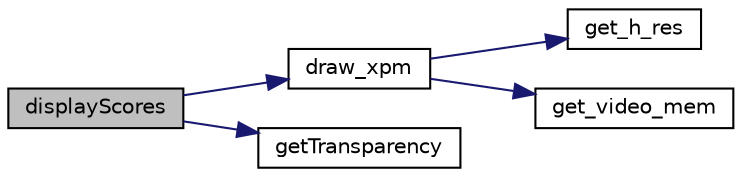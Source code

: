 digraph "displayScores"
{
 // INTERACTIVE_SVG=YES
 // LATEX_PDF_SIZE
  bgcolor="transparent";
  edge [fontname="Helvetica",fontsize="10",labelfontname="Helvetica",labelfontsize="10"];
  node [fontname="Helvetica",fontsize="10",shape=record];
  rankdir="LR";
  Node11 [label="displayScores",height=0.2,width=0.4,color="black", fillcolor="grey75", style="filled", fontcolor="black",tooltip="Displays the scores on the screen."];
  Node11 -> Node12 [color="midnightblue",fontsize="10",style="solid",fontname="Helvetica"];
  Node12 [label="draw_xpm",height=0.2,width=0.4,color="black",URL="$group__xpm.html#ga92528cf77a6ddfa6a4844c50896600a7",tooltip="draws xpm to a postion on the screen"];
  Node12 -> Node13 [color="midnightblue",fontsize="10",style="solid",fontname="Helvetica"];
  Node13 [label="get_h_res",height=0.2,width=0.4,color="black",URL="$group__video.html#ga3456b8539e4326dd13cbfc4f81b609f1",tooltip=" "];
  Node12 -> Node14 [color="midnightblue",fontsize="10",style="solid",fontname="Helvetica"];
  Node14 [label="get_video_mem",height=0.2,width=0.4,color="black",URL="$group__video.html#ga1d04069f4e8b1556a7a1ed2cd95bfdea",tooltip=" "];
  Node11 -> Node15 [color="midnightblue",fontsize="10",style="solid",fontname="Helvetica"];
  Node15 [label="getTransparency",height=0.2,width=0.4,color="black",URL="$group__xpm.html#ga17ee83c00b60b303af02d92b1ad8c64f",tooltip="returns the value of the transparent color"];
}
